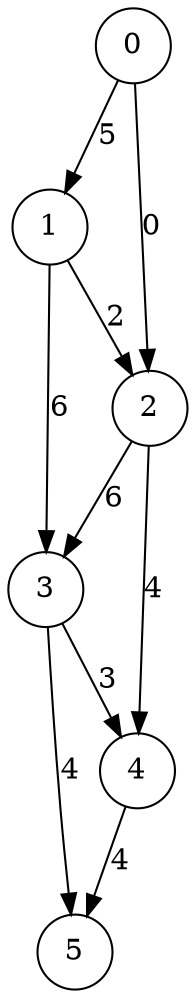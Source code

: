 digraph
{
	node [shape=circle, label="0"] 0;
	node [shape=circle, label="1"] 1;
	node [shape=circle, label="2"] 2;
	node [shape=circle, label="3"] 3;
	node [shape=circle, label="4"] 4;
	node [shape=circle, label="5"] 5;
	0 -> 1 [label="5"]
	0 -> 2 [label="0"]
	1 -> 2 [label="2"]
	1 -> 3 [label="6"]
	2 -> 3 [label="6"]
	2 -> 4 [label="4"]
	3 -> 4 [label="3"]
	3 -> 5 [label="4"]
	4 -> 5 [label="4"]
}

